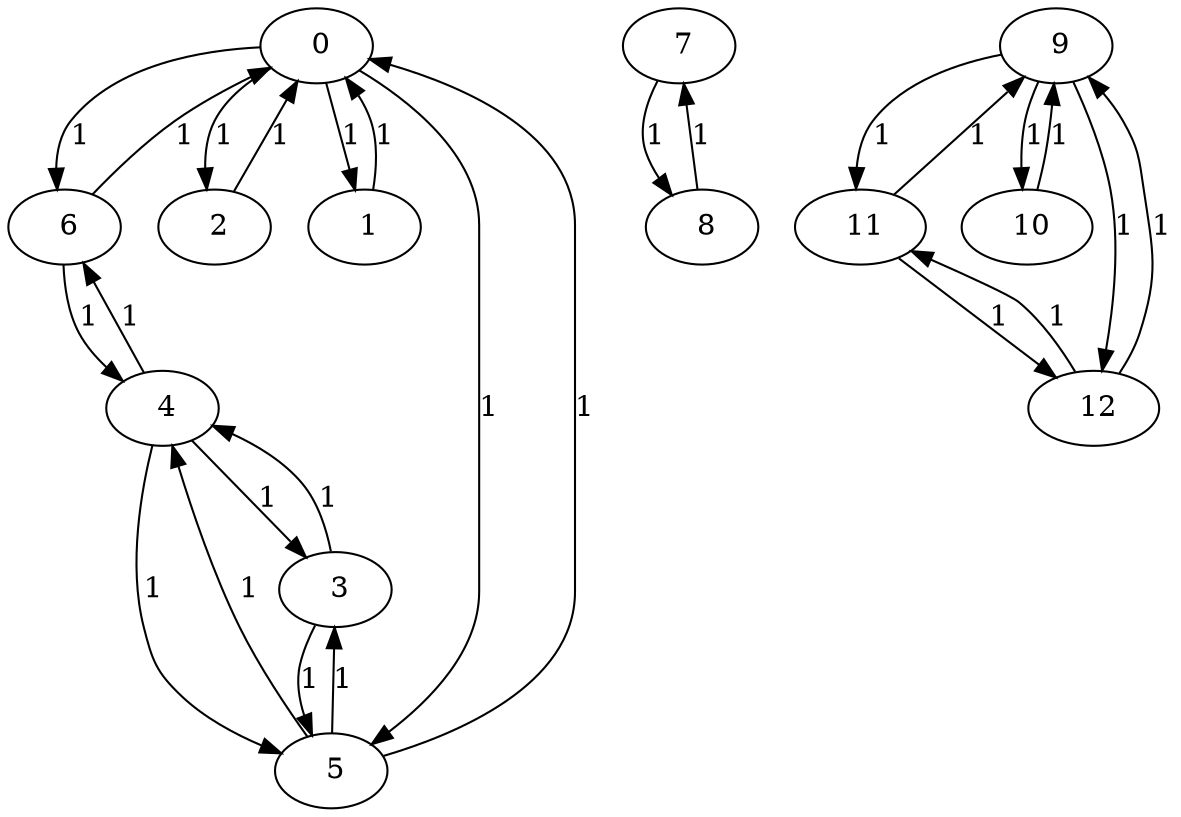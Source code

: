 digraph {
0 [label = "  0 "];
"0"->"6"[label = 1];
"0"->"2"[label = 1];
"0"->"1"[label = 1];
"0"->"5"[label = 1];
1 [label = "  1 "];
"1"->"0"[label = 1];
2 [label = "  2 "];
"2"->"0"[label = 1];
3 [label = "  3 "];
"3"->"5"[label = 1];
"3"->"4"[label = 1];
4 [label = "  4 "];
"4"->"5"[label = 1];
"4"->"6"[label = 1];
"4"->"3"[label = 1];
5 [label = "  5 "];
"5"->"3"[label = 1];
"5"->"4"[label = 1];
"5"->"0"[label = 1];
6 [label = "  6 "];
"6"->"0"[label = 1];
"6"->"4"[label = 1];
7 [label = "  7 "];
"7"->"8"[label = 1];
8 [label = "  8 "];
"8"->"7"[label = 1];
9 [label = "  9 "];
"9"->"11"[label = 1];
"9"->"10"[label = 1];
"9"->"12"[label = 1];
10 [label = "  10 "];
"10"->"9"[label = 1];
11 [label = "  11 "];
"11"->"9"[label = 1];
"11"->"12"[label = 1];
12 [label = "  12 "];
"12"->"11"[label = 1];
"12"->"9"[label = 1];
}

